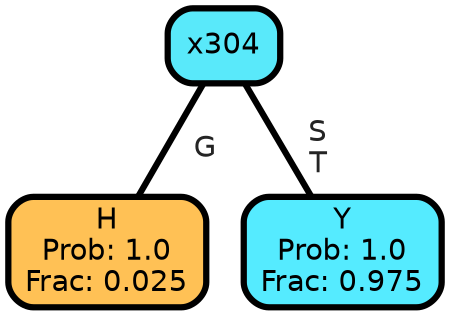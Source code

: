 graph Tree {
node [shape=box, style="filled, rounded",color="black",penwidth="3",fontcolor="black",                 fontname=helvetica] ;
graph [ranksep="0 equally", splines=straight,                 bgcolor=transparent, dpi=200] ;
edge [fontname=helvetica, fontweight=bold,fontcolor=grey14,color=black] ;
0 [label="H
Prob: 1.0
Frac: 0.025", fillcolor="#ffc155"] ;
1 [label="x304", fillcolor="#59e9fa"] ;
2 [label="Y
Prob: 1.0
Frac: 0.975", fillcolor="#55ebff"] ;
1 -- 0 [label=" G",penwidth=3] ;
1 -- 2 [label=" S\n T",penwidth=3] ;
{rank = same;}}